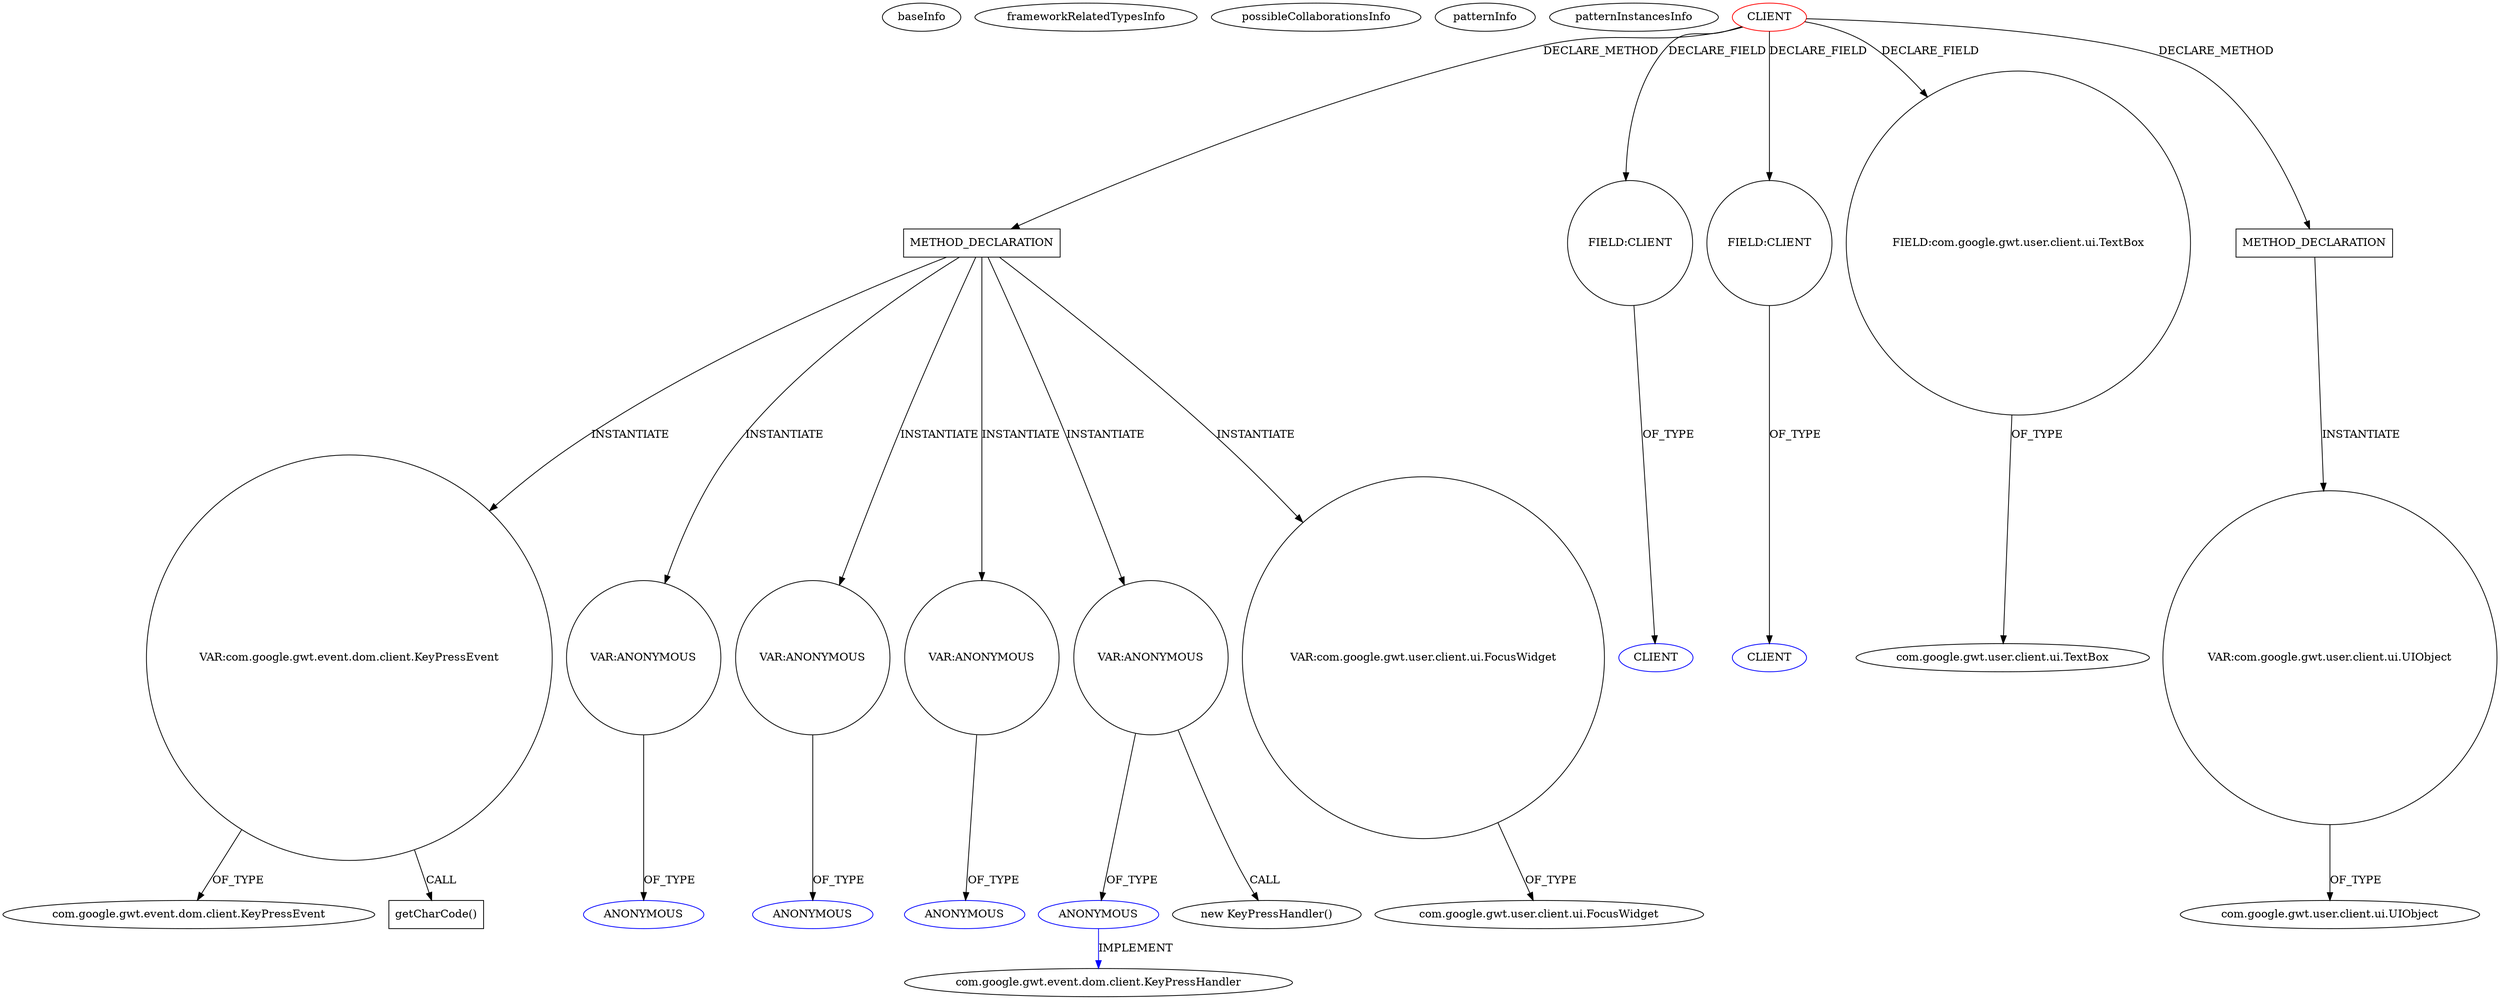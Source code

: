 digraph {
baseInfo[graphId=661,category="pattern",isAnonymous=false,possibleRelation=false]
frameworkRelatedTypesInfo[]
possibleCollaborationsInfo[]
patternInfo[frequency=2.0,patternRootClient=0]
patternInstancesInfo[0="chrte-TemperatureWatcher~/chrte-TemperatureWatcher/TemperatureWatcher-master/src/com/google/gwt/sample/stockwatcher/client/TemperatureWatcher.java~TemperatureWatcher~1066",1="cbopp-gwt-taglist~/cbopp-gwt-taglist/gwt-taglist-master/src/main/java/com/virilis_software/gwt/taglist/client/comp/taglist/TagListView.java~TagListView~1038"]
216[label="com.google.gwt.event.dom.client.KeyPressEvent",vertexType="FRAMEWORK_CLASS_TYPE",isFrameworkType=false]
300[label="VAR:com.google.gwt.event.dom.client.KeyPressEvent",vertexType="VARIABLE_EXPRESION",isFrameworkType=false,shape=circle]
233[label="METHOD_DECLARATION",vertexType="CLIENT_METHOD_DECLARATION",isFrameworkType=false,shape=box]
0[label="CLIENT",vertexType="ROOT_CLIENT_CLASS_DECLARATION",isFrameworkType=false,color=red]
22[label="FIELD:CLIENT",vertexType="FIELD_DECLARATION",isFrameworkType=false,shape=circle]
28[label="FIELD:CLIENT",vertexType="FIELD_DECLARATION",isFrameworkType=false,shape=circle]
301[label="getCharCode()",vertexType="INSIDE_CALL",isFrameworkType=false,shape=box]
18[label="FIELD:com.google.gwt.user.client.ui.TextBox",vertexType="FIELD_DECLARATION",isFrameworkType=false,shape=circle]
17[label="com.google.gwt.user.client.ui.TextBox",vertexType="FRAMEWORK_CLASS_TYPE",isFrameworkType=false]
23[label="CLIENT",vertexType="REFERENCE_CLIENT_CLASS_DECLARATION",isFrameworkType=false,color=blue]
26[label="CLIENT",vertexType="REFERENCE_CLIENT_CLASS_DECLARATION",isFrameworkType=false,color=blue]
281[label="VAR:ANONYMOUS",vertexType="VARIABLE_EXPRESION",isFrameworkType=false,shape=circle]
282[label="ANONYMOUS",vertexType="REFERENCE_ANONYMOUS_DECLARATION",isFrameworkType=false,color=blue]
275[label="VAR:ANONYMOUS",vertexType="VARIABLE_EXPRESION",isFrameworkType=false,shape=circle]
276[label="ANONYMOUS",vertexType="REFERENCE_ANONYMOUS_DECLARATION",isFrameworkType=false,color=blue]
306[label="VAR:ANONYMOUS",vertexType="VARIABLE_EXPRESION",isFrameworkType=false,shape=circle]
307[label="ANONYMOUS",vertexType="REFERENCE_ANONYMOUS_DECLARATION",isFrameworkType=false,color=blue]
297[label="VAR:ANONYMOUS",vertexType="VARIABLE_EXPRESION",isFrameworkType=false,shape=circle]
298[label="ANONYMOUS",vertexType="REFERENCE_ANONYMOUS_DECLARATION",isFrameworkType=false,color=blue]
213[label="com.google.gwt.event.dom.client.KeyPressHandler",vertexType="FRAMEWORK_INTERFACE_TYPE",isFrameworkType=false]
296[label="new KeyPressHandler()",vertexType="CONSTRUCTOR_CALL",isFrameworkType=false]
31[label="METHOD_DECLARATION",vertexType="CLIENT_METHOD_DECLARATION",isFrameworkType=false,shape=box]
35[label="VAR:com.google.gwt.user.client.ui.UIObject",vertexType="VARIABLE_EXPRESION",isFrameworkType=false,shape=circle]
37[label="com.google.gwt.user.client.ui.UIObject",vertexType="FRAMEWORK_CLASS_TYPE",isFrameworkType=false]
271[label="VAR:com.google.gwt.user.client.ui.FocusWidget",vertexType="VARIABLE_EXPRESION",isFrameworkType=false,shape=circle]
203[label="com.google.gwt.user.client.ui.FocusWidget",vertexType="FRAMEWORK_CLASS_TYPE",isFrameworkType=false]
233->300[label="INSTANTIATE"]
281->282[label="OF_TYPE"]
297->296[label="CALL"]
233->297[label="INSTANTIATE"]
300->216[label="OF_TYPE"]
233->281[label="INSTANTIATE"]
275->276[label="OF_TYPE"]
233->271[label="INSTANTIATE"]
0->28[label="DECLARE_FIELD"]
298->213[label="IMPLEMENT",color=blue]
306->307[label="OF_TYPE"]
233->306[label="INSTANTIATE"]
35->37[label="OF_TYPE"]
0->31[label="DECLARE_METHOD"]
22->23[label="OF_TYPE"]
28->26[label="OF_TYPE"]
18->17[label="OF_TYPE"]
271->203[label="OF_TYPE"]
297->298[label="OF_TYPE"]
0->233[label="DECLARE_METHOD"]
0->18[label="DECLARE_FIELD"]
300->301[label="CALL"]
233->275[label="INSTANTIATE"]
31->35[label="INSTANTIATE"]
0->22[label="DECLARE_FIELD"]
}
